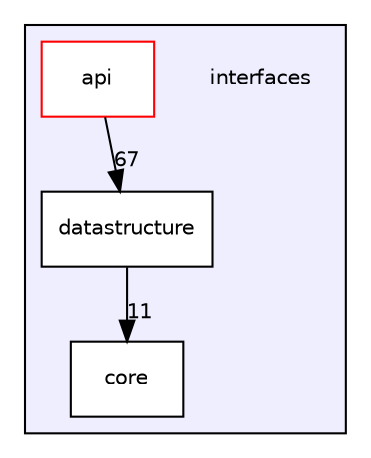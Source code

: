 digraph "interfaces" {
  compound=true
  node [ fontsize="10", fontname="Helvetica"];
  edge [ labelfontsize="10", labelfontname="Helvetica"];
  subgraph clusterdir_ff6b5900125bb0123025c1cb24bdc726 {
    graph [ bgcolor="#eeeeff", pencolor="black", label="" URL="dir_ff6b5900125bb0123025c1cb24bdc726.html"];
    dir_ff6b5900125bb0123025c1cb24bdc726 [shape=plaintext label="interfaces"];
    dir_5ccb2e05c35c6d85a94d42568a113e58 [shape=box label="api" color="red" fillcolor="white" style="filled" URL="dir_5ccb2e05c35c6d85a94d42568a113e58.html"];
    dir_77ad411c1185b239213b2b94f266553b [shape=box label="core" color="black" fillcolor="white" style="filled" URL="dir_77ad411c1185b239213b2b94f266553b.html"];
    dir_3163639002ef67c6c12f1b2ccf7afca4 [shape=box label="datastructure" color="black" fillcolor="white" style="filled" URL="dir_3163639002ef67c6c12f1b2ccf7afca4.html"];
  }
  dir_5ccb2e05c35c6d85a94d42568a113e58->dir_3163639002ef67c6c12f1b2ccf7afca4 [headlabel="67", labeldistance=1.5 headhref="dir_000001_000023.html"];
  dir_3163639002ef67c6c12f1b2ccf7afca4->dir_77ad411c1185b239213b2b94f266553b [headlabel="11", labeldistance=1.5 headhref="dir_000023_000022.html"];
}
